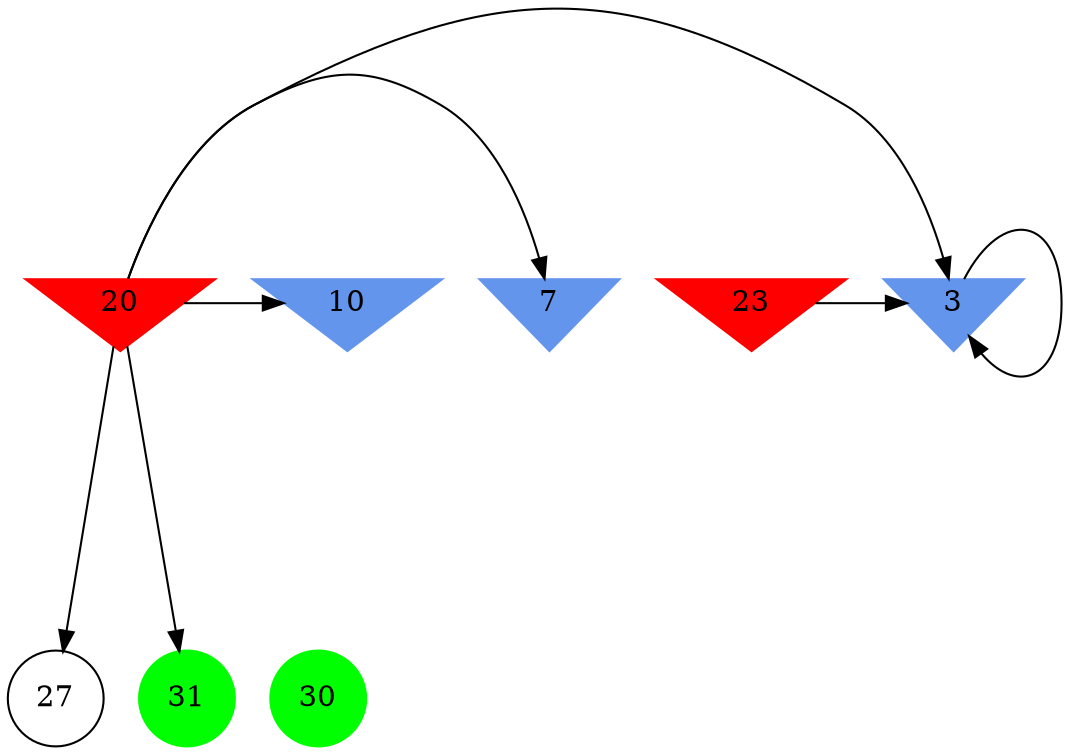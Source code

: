 digraph brain {
	ranksep=2.0;
	3 [shape=invtriangle,style=filled,color=cornflowerblue];
	7 [shape=invtriangle,style=filled,color=cornflowerblue];
	10 [shape=invtriangle,style=filled,color=cornflowerblue];
	20 [shape=invtriangle,style=filled,color=red];
	23 [shape=invtriangle,style=filled,color=red];
	27 [shape=circle,color=black];
	30 [shape=circle,style=filled,color=green];
	31 [shape=circle,style=filled,color=green];
	20	->	27;
	20	->	31;
	20	->	7;
	20	->	10;
	20	->	3;
	3	->	3;
	23	->	3;
	{ rank=same; 3; 7; 10; 20; 23; }
	{ rank=same; 27; }
	{ rank=same; 30; 31; }
}
